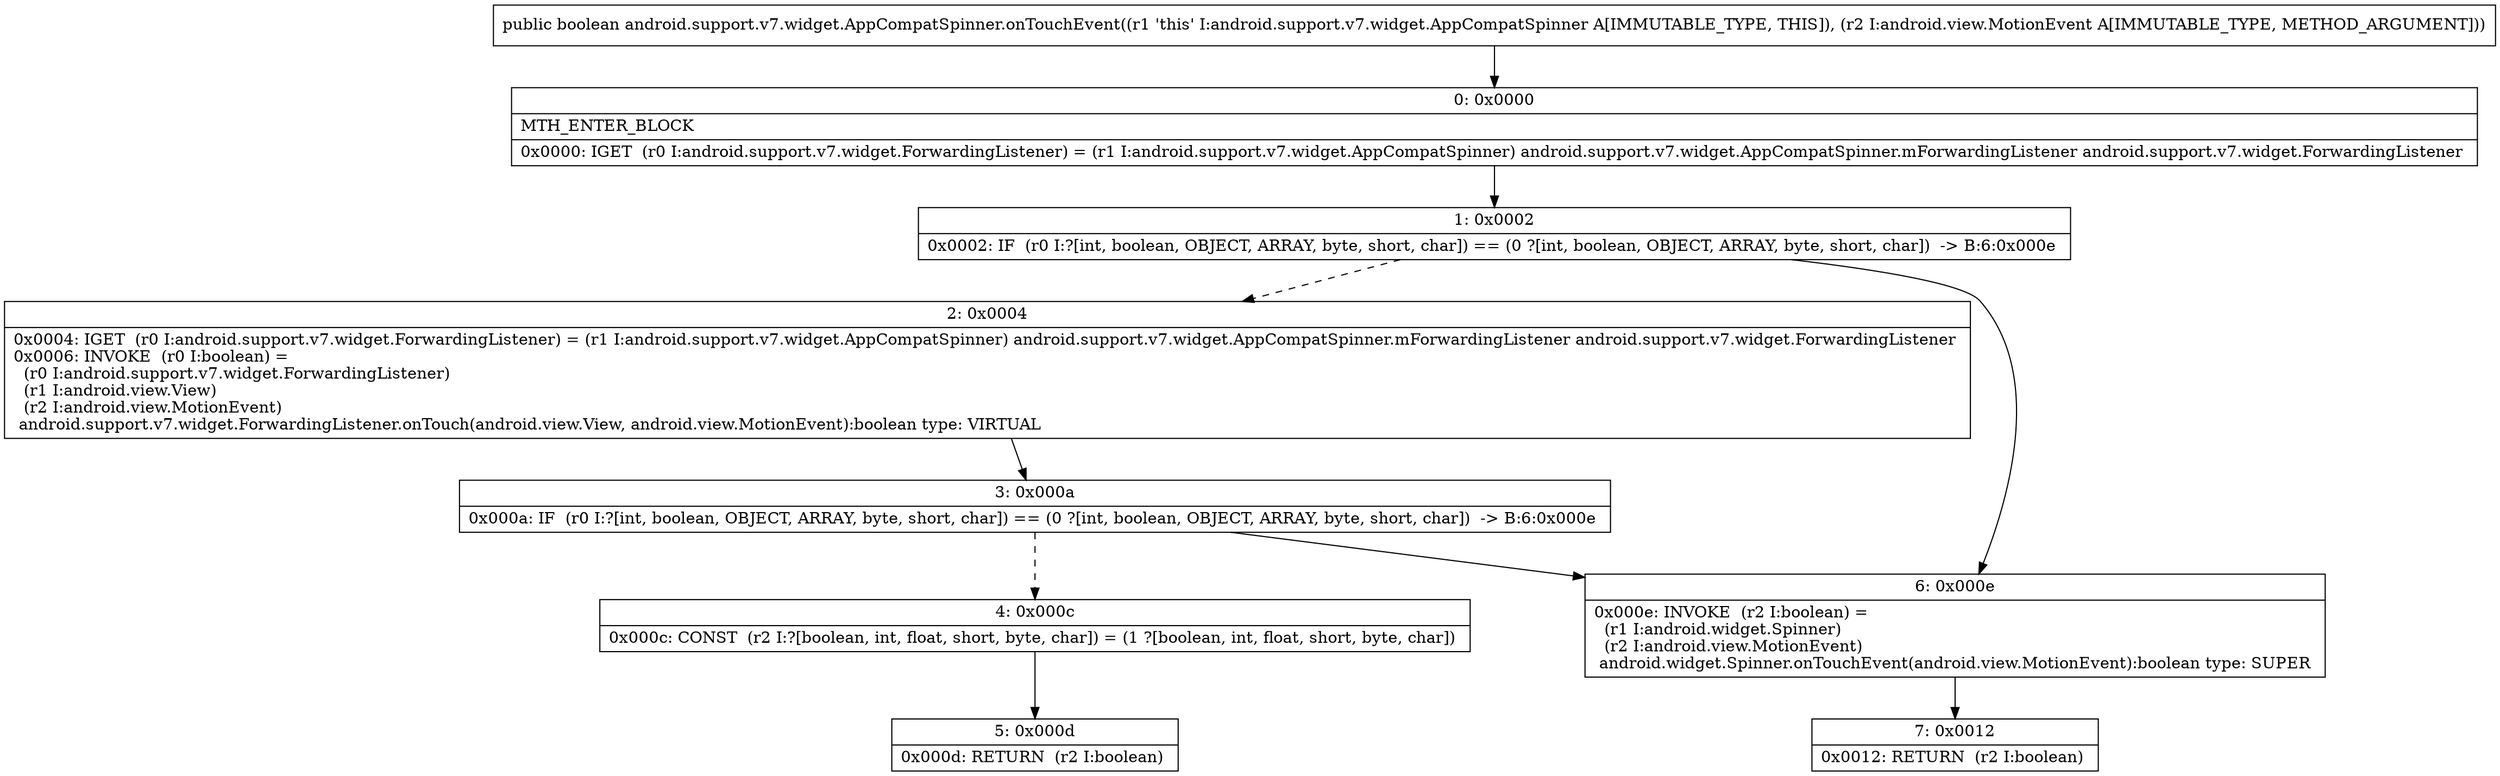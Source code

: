 digraph "CFG forandroid.support.v7.widget.AppCompatSpinner.onTouchEvent(Landroid\/view\/MotionEvent;)Z" {
Node_0 [shape=record,label="{0\:\ 0x0000|MTH_ENTER_BLOCK\l|0x0000: IGET  (r0 I:android.support.v7.widget.ForwardingListener) = (r1 I:android.support.v7.widget.AppCompatSpinner) android.support.v7.widget.AppCompatSpinner.mForwardingListener android.support.v7.widget.ForwardingListener \l}"];
Node_1 [shape=record,label="{1\:\ 0x0002|0x0002: IF  (r0 I:?[int, boolean, OBJECT, ARRAY, byte, short, char]) == (0 ?[int, boolean, OBJECT, ARRAY, byte, short, char])  \-\> B:6:0x000e \l}"];
Node_2 [shape=record,label="{2\:\ 0x0004|0x0004: IGET  (r0 I:android.support.v7.widget.ForwardingListener) = (r1 I:android.support.v7.widget.AppCompatSpinner) android.support.v7.widget.AppCompatSpinner.mForwardingListener android.support.v7.widget.ForwardingListener \l0x0006: INVOKE  (r0 I:boolean) = \l  (r0 I:android.support.v7.widget.ForwardingListener)\l  (r1 I:android.view.View)\l  (r2 I:android.view.MotionEvent)\l android.support.v7.widget.ForwardingListener.onTouch(android.view.View, android.view.MotionEvent):boolean type: VIRTUAL \l}"];
Node_3 [shape=record,label="{3\:\ 0x000a|0x000a: IF  (r0 I:?[int, boolean, OBJECT, ARRAY, byte, short, char]) == (0 ?[int, boolean, OBJECT, ARRAY, byte, short, char])  \-\> B:6:0x000e \l}"];
Node_4 [shape=record,label="{4\:\ 0x000c|0x000c: CONST  (r2 I:?[boolean, int, float, short, byte, char]) = (1 ?[boolean, int, float, short, byte, char]) \l}"];
Node_5 [shape=record,label="{5\:\ 0x000d|0x000d: RETURN  (r2 I:boolean) \l}"];
Node_6 [shape=record,label="{6\:\ 0x000e|0x000e: INVOKE  (r2 I:boolean) = \l  (r1 I:android.widget.Spinner)\l  (r2 I:android.view.MotionEvent)\l android.widget.Spinner.onTouchEvent(android.view.MotionEvent):boolean type: SUPER \l}"];
Node_7 [shape=record,label="{7\:\ 0x0012|0x0012: RETURN  (r2 I:boolean) \l}"];
MethodNode[shape=record,label="{public boolean android.support.v7.widget.AppCompatSpinner.onTouchEvent((r1 'this' I:android.support.v7.widget.AppCompatSpinner A[IMMUTABLE_TYPE, THIS]), (r2 I:android.view.MotionEvent A[IMMUTABLE_TYPE, METHOD_ARGUMENT])) }"];
MethodNode -> Node_0;
Node_0 -> Node_1;
Node_1 -> Node_2[style=dashed];
Node_1 -> Node_6;
Node_2 -> Node_3;
Node_3 -> Node_4[style=dashed];
Node_3 -> Node_6;
Node_4 -> Node_5;
Node_6 -> Node_7;
}

